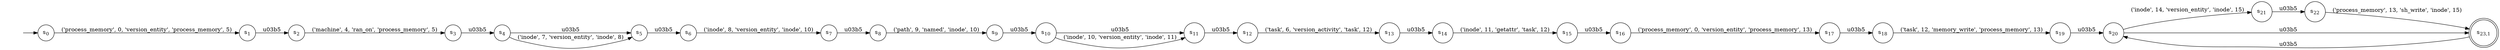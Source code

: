 digraph NFA {
    rankdir = LR;
    I [style = invis];
    I -> S0;
    S0 [label = <s<sub>0</sub>>, shape = circle];
    S1 [label = <s<sub>1</sub>>, shape = circle];
    S2 [label = <s<sub>2</sub>>, shape = circle];
    S3 [label = <s<sub>3</sub>>, shape = circle];
    S4 [label = <s<sub>4</sub>>, shape = circle];
    S5 [label = <s<sub>5</sub>>, shape = circle];
    S6 [label = <s<sub>6</sub>>, shape = circle];
    S7 [label = <s<sub>7</sub>>, shape = circle];
    S8 [label = <s<sub>8</sub>>, shape = circle];
    S9 [label = <s<sub>9</sub>>, shape = circle];
    S10 [label = <s<sub>10</sub>>, shape = circle];
    S11 [label = <s<sub>11</sub>>, shape = circle];
    S12 [label = <s<sub>12</sub>>, shape = circle];
    S13 [label = <s<sub>13</sub>>, shape = circle];
    S14 [label = <s<sub>14</sub>>, shape = circle];
    S15 [label = <s<sub>15</sub>>, shape = circle];
    S16 [label = <s<sub>16</sub>>, shape = circle];
    S17 [label = <s<sub>17</sub>>, shape = circle];
    S18 [label = <s<sub>18</sub>>, shape = circle];
    S19 [label = <s<sub>19</sub>>, shape = circle];
    S20 [label = <s<sub>20</sub>>, shape = circle];
    S21 [label = <s<sub>21</sub>>, shape = circle];
    S22 [label = <s<sub>22</sub>>, shape = circle];
    S23 [label = <s<sub>23,1</sub>>, shape = circle, peripheries = 2];
    S23 -> S20 [label = "\u03b5"];
    S22 -> S23 [label = "('process_memory', 13, 'sh_write', 'inode', 15)"];
    S21 -> S22 [label = "\u03b5"];
    S20 -> S21 [label = "('inode', 14, 'version_entity', 'inode', 15)"];
    S20 -> S23 [label = "\u03b5"];
    S19 -> S20 [label = "\u03b5"];
    S18 -> S19 [label = "('task', 12, 'memory_write', 'process_memory', 13)"];
    S17 -> S18 [label = "\u03b5"];
    S16 -> S17 [label = "('process_memory', 0, 'version_entity', 'process_memory', 13)"];
    S15 -> S16 [label = "\u03b5"];
    S14 -> S15 [label = "('inode', 11, 'getattr', 'task', 12)"];
    S13 -> S14 [label = "\u03b5"];
    S12 -> S13 [label = "('task', 6, 'version_activity', 'task', 12)"];
    S11 -> S12 [label = "\u03b5"];
    S10 -> S11 [label = "\u03b5"];
    S10 -> S11 [label = "('inode', 10, 'version_entity', 'inode', 11)"];
    S9 -> S10 [label = "\u03b5"];
    S8 -> S9 [label = "('path', 9, 'named', 'inode', 10)"];
    S7 -> S8 [label = "\u03b5"];
    S6 -> S7 [label = "('inode', 8, 'version_entity', 'inode', 10)"];
    S5 -> S6 [label = "\u03b5"];
    S4 -> S5 [label = "\u03b5"];
    S4 -> S5 [label = "('inode', 7, 'version_entity', 'inode', 8)"];
    S3 -> S4 [label = "\u03b5"];
    S2 -> S3 [label = "('machine', 4, 'ran_on', 'process_memory', 5)"];
    S1 -> S2 [label = "\u03b5"];
    S0 -> S1 [label = "('process_memory', 0, 'version_entity', 'process_memory', 5)"];
}
